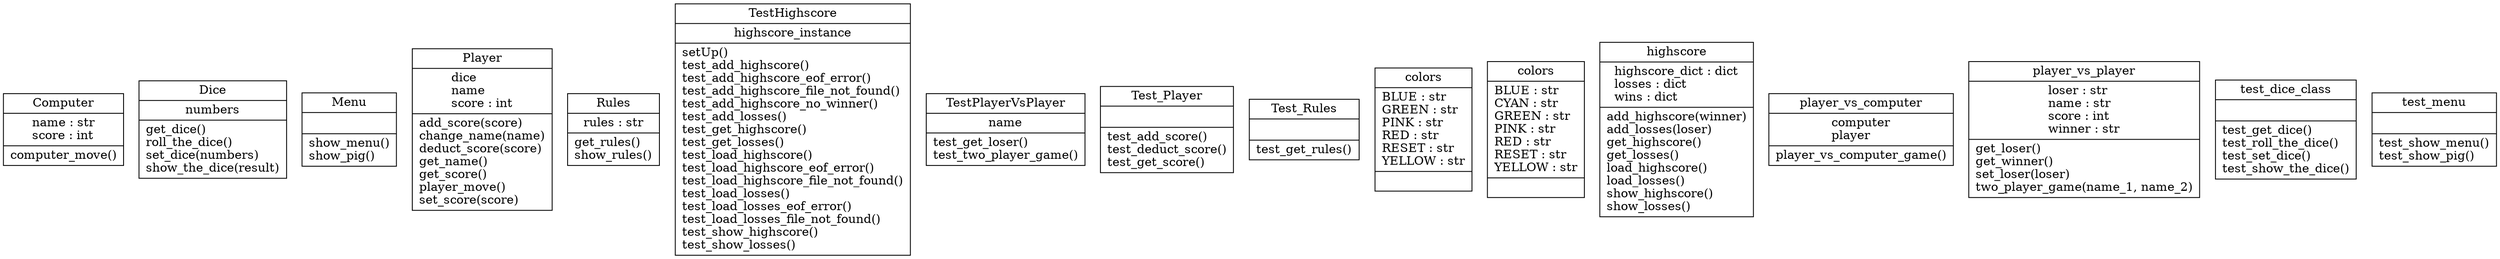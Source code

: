 digraph "classes" {
rankdir=BT
charset="utf-8"
"Pig_Game.Computer.Computer" [color="black", fontcolor="black", label=<{Computer|name : str<br ALIGN="LEFT"/>score : int<br ALIGN="LEFT"/>|computer_move()<br ALIGN="LEFT"/>}>, shape="record", style="solid"];
"Pig_Game.Dice.Dice" [color="black", fontcolor="black", label=<{Dice|numbers<br ALIGN="LEFT"/>|get_dice()<br ALIGN="LEFT"/>roll_the_dice()<br ALIGN="LEFT"/>set_dice(numbers)<br ALIGN="LEFT"/>show_the_dice(result)<br ALIGN="LEFT"/>}>, shape="record", style="solid"];
"Pig_Game.menu.Menu" [color="black", fontcolor="black", label=<{Menu|<br ALIGN="LEFT"/>|show_menu()<br ALIGN="LEFT"/>show_pig()<br ALIGN="LEFT"/>}>, shape="record", style="solid"];
"Pig_Game.Player.Player" [color="black", fontcolor="black", label=<{Player|dice<br ALIGN="LEFT"/>name<br ALIGN="LEFT"/>score : int<br ALIGN="LEFT"/>|add_score(score)<br ALIGN="LEFT"/>change_name(name)<br ALIGN="LEFT"/>deduct_score(score)<br ALIGN="LEFT"/>get_name()<br ALIGN="LEFT"/>get_score()<br ALIGN="LEFT"/>player_move()<br ALIGN="LEFT"/>set_score(score)<br ALIGN="LEFT"/>}>, shape="record", style="solid"];
"Pig_Game.Rules.Rules" [color="black", fontcolor="black", label=<{Rules|rules : str<br ALIGN="LEFT"/>|get_rules()<br ALIGN="LEFT"/>show_rules()<br ALIGN="LEFT"/>}>, shape="record", style="solid"];
"Pig_Game.Test_highscore.TestHighscore" [color="black", fontcolor="black", label=<{TestHighscore|highscore_instance<br ALIGN="LEFT"/>|setUp()<br ALIGN="LEFT"/>test_add_highscore()<br ALIGN="LEFT"/>test_add_highscore_eof_error()<br ALIGN="LEFT"/>test_add_highscore_file_not_found()<br ALIGN="LEFT"/>test_add_highscore_no_winner()<br ALIGN="LEFT"/>test_add_losses()<br ALIGN="LEFT"/>test_get_highscore()<br ALIGN="LEFT"/>test_get_losses()<br ALIGN="LEFT"/>test_load_highscore()<br ALIGN="LEFT"/>test_load_highscore_eof_error()<br ALIGN="LEFT"/>test_load_highscore_file_not_found()<br ALIGN="LEFT"/>test_load_losses()<br ALIGN="LEFT"/>test_load_losses_eof_error()<br ALIGN="LEFT"/>test_load_losses_file_not_found()<br ALIGN="LEFT"/>test_show_highscore()<br ALIGN="LEFT"/>test_show_losses()<br ALIGN="LEFT"/>}>, shape="record", style="solid"];
"Pig_Game.Test_player_vs_player.TestPlayerVsPlayer" [color="black", fontcolor="black", label=<{TestPlayerVsPlayer|name<br ALIGN="LEFT"/>|test_get_loser()<br ALIGN="LEFT"/>test_two_player_game()<br ALIGN="LEFT"/>}>, shape="record", style="solid"];
"Pig_Game.Test_Player.Test_Player" [color="black", fontcolor="black", label=<{Test_Player|<br ALIGN="LEFT"/>|test_add_score()<br ALIGN="LEFT"/>test_deduct_score()<br ALIGN="LEFT"/>test_get_score()<br ALIGN="LEFT"/>}>, shape="record", style="solid"];
"Pig_Game.Test_Rules.Test_Rules" [color="black", fontcolor="black", label=<{Test_Rules|<br ALIGN="LEFT"/>|test_get_rules()<br ALIGN="LEFT"/>}>, shape="record", style="solid"];
"Pig_Game.Rules.colors" [color="black", fontcolor="black", label=<{colors|BLUE : str<br ALIGN="LEFT"/>GREEN : str<br ALIGN="LEFT"/>PINK : str<br ALIGN="LEFT"/>RED : str<br ALIGN="LEFT"/>RESET : str<br ALIGN="LEFT"/>YELLOW : str<br ALIGN="LEFT"/>|}>, shape="record", style="solid"];
"Pig_Game.colors.colors" [color="black", fontcolor="black", label=<{colors|BLUE : str<br ALIGN="LEFT"/>CYAN : str<br ALIGN="LEFT"/>GREEN : str<br ALIGN="LEFT"/>PINK : str<br ALIGN="LEFT"/>RED : str<br ALIGN="LEFT"/>RESET : str<br ALIGN="LEFT"/>YELLOW : str<br ALIGN="LEFT"/>|}>, shape="record", style="solid"];
"Pig_Game.highscore.highscore" [color="black", fontcolor="black", label=<{highscore|highscore_dict : dict<br ALIGN="LEFT"/>losses : dict<br ALIGN="LEFT"/>wins : dict<br ALIGN="LEFT"/>|add_highscore(winner)<br ALIGN="LEFT"/>add_losses(loser)<br ALIGN="LEFT"/>get_highscore()<br ALIGN="LEFT"/>get_losses()<br ALIGN="LEFT"/>load_highscore()<br ALIGN="LEFT"/>load_losses()<br ALIGN="LEFT"/>show_highscore()<br ALIGN="LEFT"/>show_losses()<br ALIGN="LEFT"/>}>, shape="record", style="solid"];
"Pig_Game.player_vs_computer.player_vs_computer" [color="black", fontcolor="black", label=<{player_vs_computer|computer<br ALIGN="LEFT"/>player<br ALIGN="LEFT"/>|player_vs_computer_game()<br ALIGN="LEFT"/>}>, shape="record", style="solid"];
"Pig_Game.player_vs_player.player_vs_player" [color="black", fontcolor="black", label=<{player_vs_player|loser : str<br ALIGN="LEFT"/>name : str<br ALIGN="LEFT"/>score : int<br ALIGN="LEFT"/>winner : str<br ALIGN="LEFT"/>|get_loser()<br ALIGN="LEFT"/>get_winner()<br ALIGN="LEFT"/>set_loser(loser)<br ALIGN="LEFT"/>two_player_game(name_1, name_2)<br ALIGN="LEFT"/>}>, shape="record", style="solid"];
"Pig_Game.test_dice_class.test_dice_class" [color="black", fontcolor="black", label=<{test_dice_class|<br ALIGN="LEFT"/>|test_get_dice()<br ALIGN="LEFT"/>test_roll_the_dice()<br ALIGN="LEFT"/>test_set_dice()<br ALIGN="LEFT"/>test_show_the_dice()<br ALIGN="LEFT"/>}>, shape="record", style="solid"];
"Pig_Game.Test_Menu.test_menu" [color="black", fontcolor="black", label=<{test_menu|<br ALIGN="LEFT"/>|test_show_menu()<br ALIGN="LEFT"/>test_show_pig()<br ALIGN="LEFT"/>}>, shape="record", style="solid"];
}

